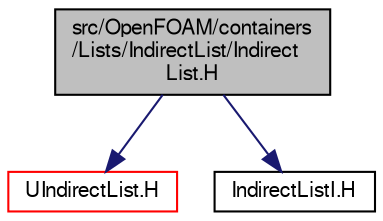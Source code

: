 digraph "src/OpenFOAM/containers/Lists/IndirectList/IndirectList.H"
{
  bgcolor="transparent";
  edge [fontname="FreeSans",fontsize="10",labelfontname="FreeSans",labelfontsize="10"];
  node [fontname="FreeSans",fontsize="10",shape=record];
  Node0 [label="src/OpenFOAM/containers\l/Lists/IndirectList/Indirect\lList.H",height=0.2,width=0.4,color="black", fillcolor="grey75", style="filled", fontcolor="black"];
  Node0 -> Node1 [color="midnightblue",fontsize="10",style="solid",fontname="FreeSans"];
  Node1 [label="UIndirectList.H",height=0.2,width=0.4,color="red",URL="$a08747.html"];
  Node0 -> Node50 [color="midnightblue",fontsize="10",style="solid",fontname="FreeSans"];
  Node50 [label="IndirectListI.H",height=0.2,width=0.4,color="black",URL="$a08660.html"];
}

